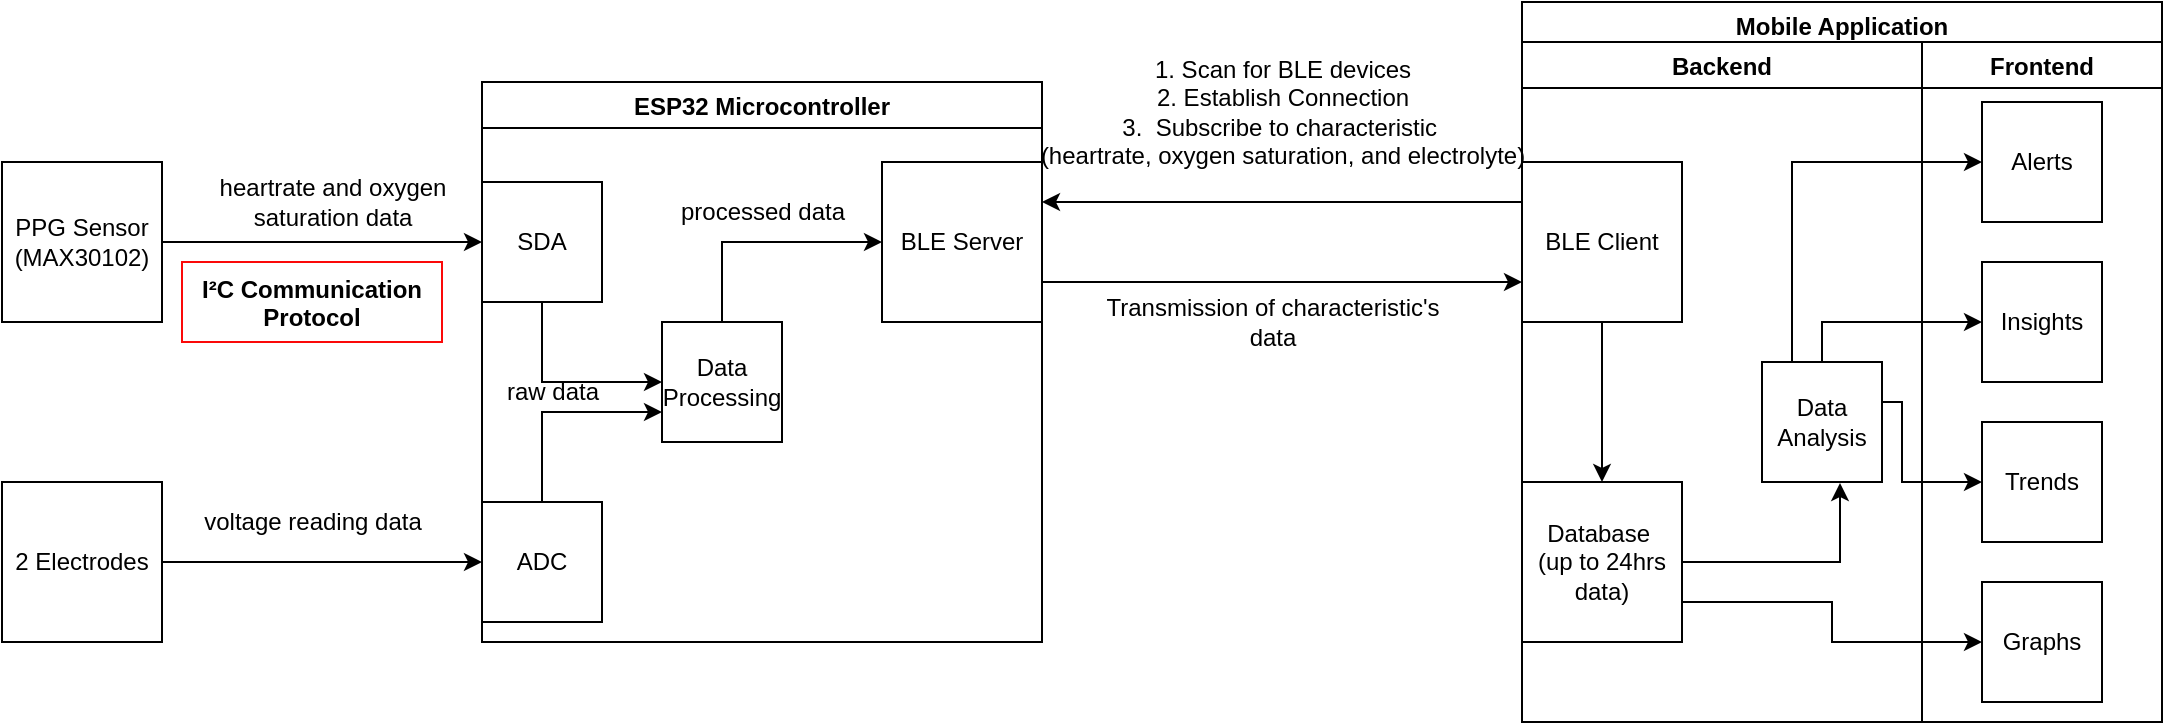 <mxfile version="26.0.8">
  <diagram name="Page-1" id="XvgeLyfi9btd6hkqeVps">
    <mxGraphModel dx="1434" dy="816" grid="1" gridSize="10" guides="1" tooltips="1" connect="1" arrows="1" fold="1" page="1" pageScale="1" pageWidth="800" pageHeight="600" math="0" shadow="0">
      <root>
        <mxCell id="0" />
        <mxCell id="1" parent="0" />
        <mxCell id="u4qym9Ppzm83e0D_M728-1" value="Mobile Application" style="swimlane" vertex="1" connectable="0" parent="1">
          <mxGeometry x="840" y="40" width="320" height="360" as="geometry" />
        </mxCell>
        <mxCell id="u4qym9Ppzm83e0D_M728-16" value="Backend" style="swimlane" vertex="1" connectable="0" parent="u4qym9Ppzm83e0D_M728-1">
          <mxGeometry y="20" width="200" height="340" as="geometry" />
        </mxCell>
        <mxCell id="u4qym9Ppzm83e0D_M728-38" style="edgeStyle=orthogonalEdgeStyle;rounded=0;orthogonalLoop=1;jettySize=auto;html=1;exitX=0.5;exitY=1;exitDx=0;exitDy=0;entryX=0.5;entryY=0;entryDx=0;entryDy=0;" edge="1" parent="u4qym9Ppzm83e0D_M728-16" source="u4qym9Ppzm83e0D_M728-5" target="u4qym9Ppzm83e0D_M728-37">
          <mxGeometry relative="1" as="geometry" />
        </mxCell>
        <mxCell id="u4qym9Ppzm83e0D_M728-5" value="BLE Client" style="whiteSpace=wrap;html=1;aspect=fixed;" vertex="1" parent="u4qym9Ppzm83e0D_M728-16">
          <mxGeometry y="60" width="80" height="80" as="geometry" />
        </mxCell>
        <mxCell id="u4qym9Ppzm83e0D_M728-37" value="Database&amp;nbsp;&lt;div&gt;(up to 24hrs data)&lt;/div&gt;" style="whiteSpace=wrap;html=1;aspect=fixed;" vertex="1" parent="u4qym9Ppzm83e0D_M728-16">
          <mxGeometry y="220" width="80" height="80" as="geometry" />
        </mxCell>
        <mxCell id="u4qym9Ppzm83e0D_M728-43" value="Data Analysis" style="whiteSpace=wrap;html=1;aspect=fixed;" vertex="1" parent="u4qym9Ppzm83e0D_M728-16">
          <mxGeometry x="120" y="160" width="60" height="60" as="geometry" />
        </mxCell>
        <mxCell id="u4qym9Ppzm83e0D_M728-44" style="edgeStyle=orthogonalEdgeStyle;rounded=0;orthogonalLoop=1;jettySize=auto;html=1;exitX=1;exitY=0.5;exitDx=0;exitDy=0;entryX=0.65;entryY=1.009;entryDx=0;entryDy=0;entryPerimeter=0;" edge="1" parent="u4qym9Ppzm83e0D_M728-16" source="u4qym9Ppzm83e0D_M728-37" target="u4qym9Ppzm83e0D_M728-43">
          <mxGeometry relative="1" as="geometry" />
        </mxCell>
        <mxCell id="u4qym9Ppzm83e0D_M728-4" value="ESP32 Microcontroller" style="swimlane" vertex="1" connectable="0" parent="1">
          <mxGeometry x="320" y="80" width="280" height="280" as="geometry" />
        </mxCell>
        <mxCell id="u4qym9Ppzm83e0D_M728-6" value="BLE Server" style="whiteSpace=wrap;html=1;aspect=fixed;" vertex="1" parent="u4qym9Ppzm83e0D_M728-4">
          <mxGeometry x="200" y="40" width="80" height="80" as="geometry" />
        </mxCell>
        <mxCell id="u4qym9Ppzm83e0D_M728-31" style="edgeStyle=orthogonalEdgeStyle;rounded=0;orthogonalLoop=1;jettySize=auto;html=1;exitX=0.5;exitY=1;exitDx=0;exitDy=0;entryX=0;entryY=0.5;entryDx=0;entryDy=0;" edge="1" parent="u4qym9Ppzm83e0D_M728-4" source="u4qym9Ppzm83e0D_M728-23" target="u4qym9Ppzm83e0D_M728-28">
          <mxGeometry relative="1" as="geometry" />
        </mxCell>
        <mxCell id="u4qym9Ppzm83e0D_M728-23" value="SDA" style="whiteSpace=wrap;html=1;aspect=fixed;" vertex="1" parent="u4qym9Ppzm83e0D_M728-4">
          <mxGeometry y="50" width="60" height="60" as="geometry" />
        </mxCell>
        <mxCell id="u4qym9Ppzm83e0D_M728-33" style="edgeStyle=orthogonalEdgeStyle;rounded=0;orthogonalLoop=1;jettySize=auto;html=1;exitX=0.5;exitY=0;exitDx=0;exitDy=0;entryX=0;entryY=0.5;entryDx=0;entryDy=0;" edge="1" parent="u4qym9Ppzm83e0D_M728-4" source="u4qym9Ppzm83e0D_M728-28" target="u4qym9Ppzm83e0D_M728-6">
          <mxGeometry relative="1" as="geometry" />
        </mxCell>
        <mxCell id="u4qym9Ppzm83e0D_M728-28" value="Data Processing" style="whiteSpace=wrap;html=1;aspect=fixed;" vertex="1" parent="u4qym9Ppzm83e0D_M728-4">
          <mxGeometry x="90" y="120" width="60" height="60" as="geometry" />
        </mxCell>
        <mxCell id="u4qym9Ppzm83e0D_M728-30" value="raw data" style="text;html=1;align=center;verticalAlign=middle;resizable=0;points=[];autosize=1;strokeColor=none;fillColor=none;" vertex="1" parent="u4qym9Ppzm83e0D_M728-4">
          <mxGeometry y="140" width="70" height="30" as="geometry" />
        </mxCell>
        <mxCell id="u4qym9Ppzm83e0D_M728-34" value="processed data" style="text;html=1;align=center;verticalAlign=middle;resizable=0;points=[];autosize=1;strokeColor=none;fillColor=none;" vertex="1" parent="u4qym9Ppzm83e0D_M728-4">
          <mxGeometry x="85" y="50" width="110" height="30" as="geometry" />
        </mxCell>
        <mxCell id="u4qym9Ppzm83e0D_M728-65" style="edgeStyle=orthogonalEdgeStyle;rounded=0;orthogonalLoop=1;jettySize=auto;html=1;exitX=0.5;exitY=0;exitDx=0;exitDy=0;entryX=0;entryY=0.75;entryDx=0;entryDy=0;" edge="1" parent="u4qym9Ppzm83e0D_M728-4" source="u4qym9Ppzm83e0D_M728-35" target="u4qym9Ppzm83e0D_M728-28">
          <mxGeometry relative="1" as="geometry" />
        </mxCell>
        <mxCell id="u4qym9Ppzm83e0D_M728-35" value="ADC" style="whiteSpace=wrap;html=1;aspect=fixed;" vertex="1" parent="u4qym9Ppzm83e0D_M728-4">
          <mxGeometry y="210" width="60" height="60" as="geometry" />
        </mxCell>
        <mxCell id="u4qym9Ppzm83e0D_M728-9" style="edgeStyle=orthogonalEdgeStyle;rounded=0;orthogonalLoop=1;jettySize=auto;html=1;exitX=0;exitY=0.25;exitDx=0;exitDy=0;entryX=1;entryY=0.25;entryDx=0;entryDy=0;" edge="1" parent="1" source="u4qym9Ppzm83e0D_M728-5" target="u4qym9Ppzm83e0D_M728-6">
          <mxGeometry relative="1" as="geometry" />
        </mxCell>
        <mxCell id="u4qym9Ppzm83e0D_M728-10" style="edgeStyle=orthogonalEdgeStyle;rounded=0;orthogonalLoop=1;jettySize=auto;html=1;exitX=1;exitY=0.75;exitDx=0;exitDy=0;entryX=0;entryY=0.75;entryDx=0;entryDy=0;" edge="1" parent="1" source="u4qym9Ppzm83e0D_M728-6" target="u4qym9Ppzm83e0D_M728-5">
          <mxGeometry relative="1" as="geometry" />
        </mxCell>
        <mxCell id="u4qym9Ppzm83e0D_M728-11" value="Transmission of characteristic&#39;s&lt;div&gt;data&lt;/div&gt;" style="text;html=1;align=center;verticalAlign=middle;resizable=0;points=[];autosize=1;strokeColor=none;fillColor=none;" vertex="1" parent="1">
          <mxGeometry x="620" y="180" width="190" height="40" as="geometry" />
        </mxCell>
        <mxCell id="u4qym9Ppzm83e0D_M728-12" value="1. Scan for BLE devices&lt;div&gt;2. Establish Connection&lt;/div&gt;&lt;div&gt;3.&amp;nbsp; Subscribe to characteristic&amp;nbsp;&lt;/div&gt;&lt;div&gt;(heartrate, oxygen saturation, and electrolyte)&lt;/div&gt;" style="text;html=1;align=center;verticalAlign=middle;resizable=0;points=[];autosize=1;strokeColor=none;fillColor=none;" vertex="1" parent="1">
          <mxGeometry x="585" y="60" width="270" height="70" as="geometry" />
        </mxCell>
        <mxCell id="u4qym9Ppzm83e0D_M728-18" value="Frontend" style="swimlane;startSize=23;" vertex="1" connectable="0" parent="1">
          <mxGeometry x="1040" y="60" width="120" height="340" as="geometry" />
        </mxCell>
        <mxCell id="u4qym9Ppzm83e0D_M728-49" value="Graphs" style="whiteSpace=wrap;html=1;aspect=fixed;" vertex="1" parent="u4qym9Ppzm83e0D_M728-18">
          <mxGeometry x="30" y="270" width="60" height="60" as="geometry" />
        </mxCell>
        <mxCell id="u4qym9Ppzm83e0D_M728-51" value="Trends" style="whiteSpace=wrap;html=1;aspect=fixed;" vertex="1" parent="u4qym9Ppzm83e0D_M728-18">
          <mxGeometry x="30" y="190" width="60" height="60" as="geometry" />
        </mxCell>
        <mxCell id="u4qym9Ppzm83e0D_M728-55" value="Insights" style="whiteSpace=wrap;html=1;aspect=fixed;" vertex="1" parent="u4qym9Ppzm83e0D_M728-18">
          <mxGeometry x="30" y="110" width="60" height="60" as="geometry" />
        </mxCell>
        <mxCell id="u4qym9Ppzm83e0D_M728-56" value="Alerts" style="whiteSpace=wrap;html=1;aspect=fixed;" vertex="1" parent="u4qym9Ppzm83e0D_M728-18">
          <mxGeometry x="30" y="30" width="60" height="60" as="geometry" />
        </mxCell>
        <mxCell id="u4qym9Ppzm83e0D_M728-24" style="edgeStyle=orthogonalEdgeStyle;rounded=0;orthogonalLoop=1;jettySize=auto;html=1;exitX=1;exitY=0.5;exitDx=0;exitDy=0;entryX=0;entryY=0.5;entryDx=0;entryDy=0;" edge="1" parent="1" source="u4qym9Ppzm83e0D_M728-21" target="u4qym9Ppzm83e0D_M728-23">
          <mxGeometry relative="1" as="geometry" />
        </mxCell>
        <mxCell id="u4qym9Ppzm83e0D_M728-21" value="PPG Sensor&lt;div&gt;(MAX30102)&lt;/div&gt;" style="whiteSpace=wrap;html=1;aspect=fixed;" vertex="1" parent="1">
          <mxGeometry x="80" y="120" width="80" height="80" as="geometry" />
        </mxCell>
        <mxCell id="u4qym9Ppzm83e0D_M728-20" value="&lt;font face=&quot;Helvetica&quot;&gt;&lt;b&gt;I²C Communication Protocol&lt;/b&gt;&lt;/font&gt;" style="text;whiteSpace=wrap;html=1;strokeColor=light-dark(#fb0909, #ededed);align=center;" vertex="1" parent="1">
          <mxGeometry x="170" y="170" width="130" height="40" as="geometry" />
        </mxCell>
        <mxCell id="u4qym9Ppzm83e0D_M728-25" value="heartrate and oxygen&lt;div&gt;saturation data&lt;/div&gt;" style="text;html=1;align=center;verticalAlign=middle;resizable=0;points=[];autosize=1;strokeColor=none;fillColor=none;" vertex="1" parent="1">
          <mxGeometry x="175" y="120" width="140" height="40" as="geometry" />
        </mxCell>
        <mxCell id="u4qym9Ppzm83e0D_M728-62" style="edgeStyle=orthogonalEdgeStyle;rounded=0;orthogonalLoop=1;jettySize=auto;html=1;exitX=1;exitY=0.5;exitDx=0;exitDy=0;entryX=0;entryY=0.5;entryDx=0;entryDy=0;" edge="1" parent="1" source="u4qym9Ppzm83e0D_M728-36" target="u4qym9Ppzm83e0D_M728-35">
          <mxGeometry relative="1" as="geometry" />
        </mxCell>
        <mxCell id="u4qym9Ppzm83e0D_M728-36" value="2 Electrodes" style="whiteSpace=wrap;html=1;aspect=fixed;" vertex="1" parent="1">
          <mxGeometry x="80" y="280" width="80" height="80" as="geometry" />
        </mxCell>
        <mxCell id="u4qym9Ppzm83e0D_M728-54" style="edgeStyle=orthogonalEdgeStyle;rounded=0;orthogonalLoop=1;jettySize=auto;html=1;exitX=1;exitY=0.75;exitDx=0;exitDy=0;" edge="1" parent="1" source="u4qym9Ppzm83e0D_M728-37" target="u4qym9Ppzm83e0D_M728-49">
          <mxGeometry relative="1" as="geometry" />
        </mxCell>
        <mxCell id="u4qym9Ppzm83e0D_M728-57" style="edgeStyle=orthogonalEdgeStyle;rounded=0;orthogonalLoop=1;jettySize=auto;html=1;exitX=1;exitY=0.5;exitDx=0;exitDy=0;entryX=0;entryY=0.5;entryDx=0;entryDy=0;" edge="1" parent="1" source="u4qym9Ppzm83e0D_M728-43" target="u4qym9Ppzm83e0D_M728-51">
          <mxGeometry relative="1" as="geometry">
            <Array as="points">
              <mxPoint x="1030" y="240" />
              <mxPoint x="1030" y="280" />
            </Array>
          </mxGeometry>
        </mxCell>
        <mxCell id="u4qym9Ppzm83e0D_M728-58" style="edgeStyle=orthogonalEdgeStyle;rounded=0;orthogonalLoop=1;jettySize=auto;html=1;exitX=0.5;exitY=0;exitDx=0;exitDy=0;entryX=0;entryY=0.5;entryDx=0;entryDy=0;" edge="1" parent="1" source="u4qym9Ppzm83e0D_M728-43" target="u4qym9Ppzm83e0D_M728-55">
          <mxGeometry relative="1" as="geometry" />
        </mxCell>
        <mxCell id="u4qym9Ppzm83e0D_M728-59" style="edgeStyle=orthogonalEdgeStyle;rounded=0;orthogonalLoop=1;jettySize=auto;html=1;exitX=0.25;exitY=0;exitDx=0;exitDy=0;entryX=0;entryY=0.5;entryDx=0;entryDy=0;" edge="1" parent="1" source="u4qym9Ppzm83e0D_M728-43" target="u4qym9Ppzm83e0D_M728-56">
          <mxGeometry relative="1" as="geometry" />
        </mxCell>
        <mxCell id="u4qym9Ppzm83e0D_M728-66" value="voltage reading data" style="text;html=1;align=center;verticalAlign=middle;resizable=0;points=[];autosize=1;strokeColor=none;fillColor=none;" vertex="1" parent="1">
          <mxGeometry x="170" y="285" width="130" height="30" as="geometry" />
        </mxCell>
      </root>
    </mxGraphModel>
  </diagram>
</mxfile>
